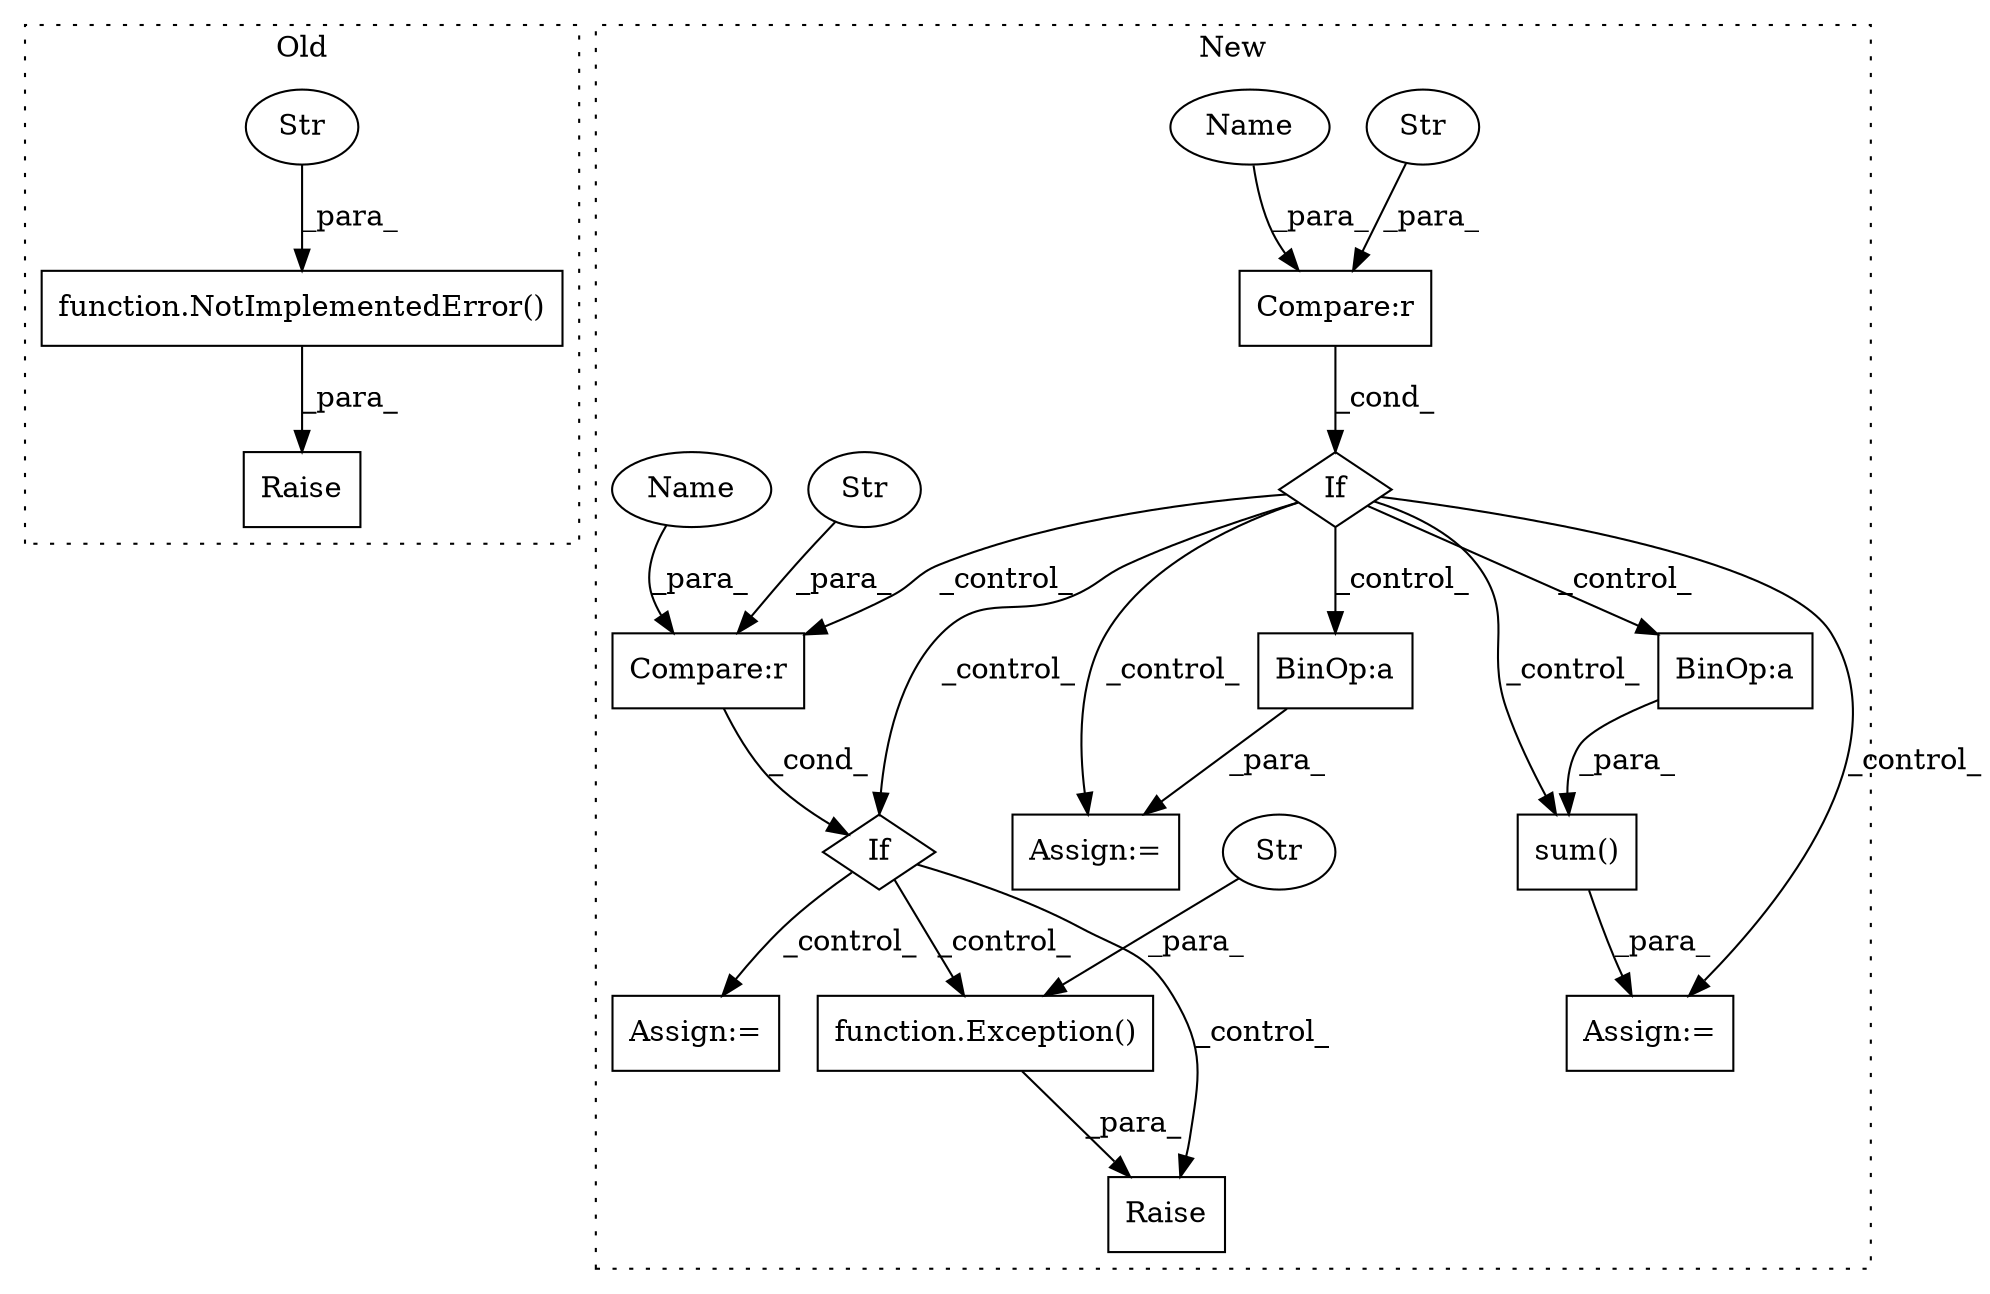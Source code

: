 digraph G {
subgraph cluster0 {
1 [label="function.NotImplementedError()" a="75" s="6452,6490" l="20,1" shape="box"];
3 [label="Raise" a="91" s="6446" l="6" shape="box"];
5 [label="Str" a="66" s="6472" l="18" shape="ellipse"];
label = "Old";
style="dotted";
}
subgraph cluster1 {
2 [label="function.Exception()" a="75" s="6445,6473" l="10,1" shape="box"];
4 [label="Raise" a="91" s="6439" l="6" shape="box"];
6 [label="Str" a="66" s="6455" l="18" shape="ellipse"];
7 [label="If" a="96" s="6182" l="3" shape="diamond"];
8 [label="BinOp:a" a="82" s="6237" l="3" shape="box"];
9 [label="If" a="96" s="6316" l="0" shape="diamond"];
10 [label="BinOp:a" a="82" s="6286" l="3" shape="box"];
11 [label="Compare:r" a="40" s="6185" l="22" shape="box"];
12 [label="Str" a="66" s="6198" l="9" shape="ellipse"];
13 [label="sum()" a="75" s="6270,6295" l="10,11" shape="box"];
14 [label="Compare:r" a="40" s="6316" l="23" shape="box"];
15 [label="Str" a="66" s="6329" l="10" shape="ellipse"];
16 [label="Assign:=" a="68" s="6267" l="3" shape="box"];
17 [label="Assign:=" a="68" s="6218" l="3" shape="box"];
18 [label="Assign:=" a="68" s="6390" l="3" shape="box"];
19 [label="Name" a="87" s="6185" l="9" shape="ellipse"];
20 [label="Name" a="87" s="6316" l="9" shape="ellipse"];
label = "New";
style="dotted";
}
1 -> 3 [label="_para_"];
2 -> 4 [label="_para_"];
5 -> 1 [label="_para_"];
6 -> 2 [label="_para_"];
7 -> 16 [label="_control_"];
7 -> 13 [label="_control_"];
7 -> 9 [label="_control_"];
7 -> 17 [label="_control_"];
7 -> 14 [label="_control_"];
7 -> 8 [label="_control_"];
7 -> 10 [label="_control_"];
8 -> 17 [label="_para_"];
9 -> 4 [label="_control_"];
9 -> 2 [label="_control_"];
9 -> 18 [label="_control_"];
10 -> 13 [label="_para_"];
11 -> 7 [label="_cond_"];
12 -> 11 [label="_para_"];
13 -> 16 [label="_para_"];
14 -> 9 [label="_cond_"];
15 -> 14 [label="_para_"];
19 -> 11 [label="_para_"];
20 -> 14 [label="_para_"];
}
